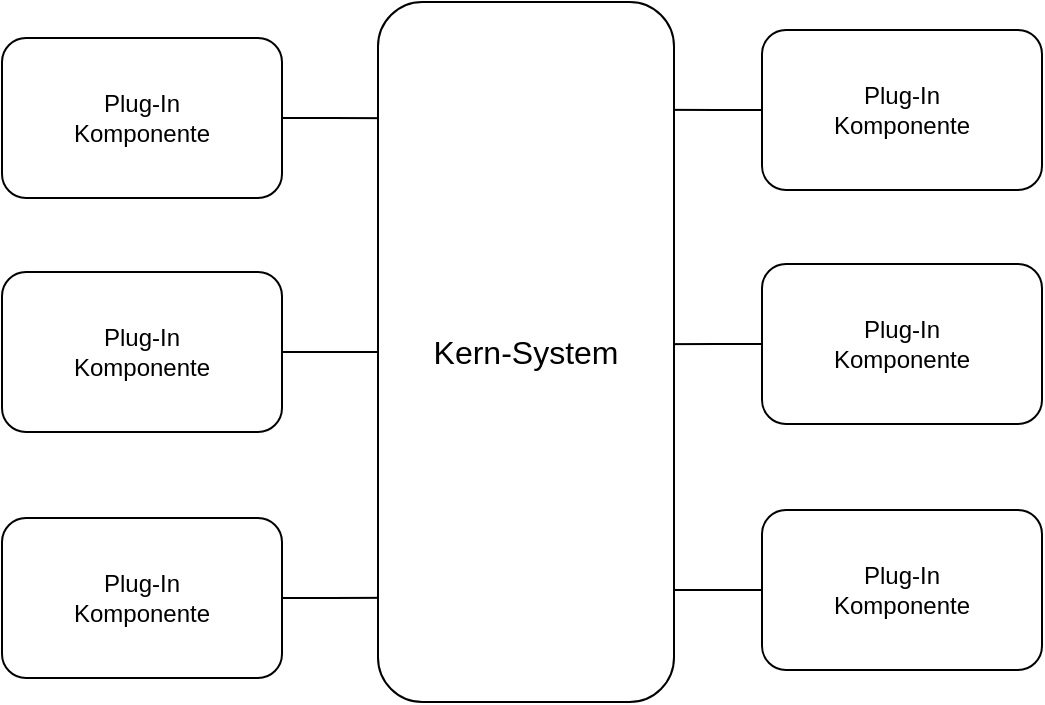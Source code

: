 <mxfile version="21.3.5" type="device">
  <diagram name="Seite-1" id="cbPfwbqvquwZzSiwE8HK">
    <mxGraphModel dx="1185" dy="627" grid="1" gridSize="10" guides="1" tooltips="1" connect="1" arrows="1" fold="1" page="1" pageScale="1" pageWidth="583" pageHeight="413" math="0" shadow="0">
      <root>
        <mxCell id="0" />
        <mxCell id="1" parent="0" />
        <mxCell id="rg9dhtcox7_2ARACRwlb-38" style="edgeStyle=orthogonalEdgeStyle;rounded=0;orthogonalLoop=1;jettySize=auto;html=1;entryX=0.081;entryY=0.5;entryDx=0;entryDy=0;entryPerimeter=0;endArrow=none;endFill=0;" edge="1" parent="1" source="rg9dhtcox7_2ARACRwlb-3" target="rg9dhtcox7_2ARACRwlb-1">
          <mxGeometry relative="1" as="geometry" />
        </mxCell>
        <mxCell id="rg9dhtcox7_2ARACRwlb-3" value="Plug-In&lt;br&gt;Komponente" style="rounded=1;whiteSpace=wrap;html=1;" vertex="1" parent="1">
          <mxGeometry x="30" y="167" width="140" height="80" as="geometry" />
        </mxCell>
        <mxCell id="rg9dhtcox7_2ARACRwlb-40" style="edgeStyle=orthogonalEdgeStyle;rounded=0;orthogonalLoop=1;jettySize=auto;html=1;entryX=0.081;entryY=0.851;entryDx=0;entryDy=0;entryPerimeter=0;endArrow=none;endFill=0;" edge="1" parent="1" source="rg9dhtcox7_2ARACRwlb-4" target="rg9dhtcox7_2ARACRwlb-1">
          <mxGeometry relative="1" as="geometry" />
        </mxCell>
        <mxCell id="rg9dhtcox7_2ARACRwlb-4" value="Plug-In&lt;br&gt;Komponente" style="rounded=1;whiteSpace=wrap;html=1;" vertex="1" parent="1">
          <mxGeometry x="30" y="290" width="140" height="80" as="geometry" />
        </mxCell>
        <mxCell id="rg9dhtcox7_2ARACRwlb-36" style="edgeStyle=orthogonalEdgeStyle;rounded=0;orthogonalLoop=1;jettySize=auto;html=1;entryX=0.081;entryY=0.166;entryDx=0;entryDy=0;entryPerimeter=0;endArrow=none;endFill=0;" edge="1" parent="1" source="rg9dhtcox7_2ARACRwlb-30" target="rg9dhtcox7_2ARACRwlb-1">
          <mxGeometry relative="1" as="geometry">
            <mxPoint x="210" y="90" as="targetPoint" />
          </mxGeometry>
        </mxCell>
        <mxCell id="rg9dhtcox7_2ARACRwlb-30" value="Plug-In&lt;br&gt;Komponente" style="rounded=1;whiteSpace=wrap;html=1;" vertex="1" parent="1">
          <mxGeometry x="30" y="50" width="140" height="80" as="geometry" />
        </mxCell>
        <mxCell id="rg9dhtcox7_2ARACRwlb-42" style="edgeStyle=orthogonalEdgeStyle;rounded=0;orthogonalLoop=1;jettySize=auto;html=1;entryX=0.892;entryY=0.489;entryDx=0;entryDy=0;entryPerimeter=0;endArrow=none;endFill=0;" edge="1" parent="1" source="rg9dhtcox7_2ARACRwlb-31" target="rg9dhtcox7_2ARACRwlb-1">
          <mxGeometry relative="1" as="geometry" />
        </mxCell>
        <mxCell id="rg9dhtcox7_2ARACRwlb-31" value="Plug-In&lt;br&gt;Komponente" style="rounded=1;whiteSpace=wrap;html=1;" vertex="1" parent="1">
          <mxGeometry x="410" y="163" width="140" height="80" as="geometry" />
        </mxCell>
        <mxCell id="rg9dhtcox7_2ARACRwlb-43" style="edgeStyle=orthogonalEdgeStyle;rounded=0;orthogonalLoop=1;jettySize=auto;html=1;entryX=0.892;entryY=0.84;entryDx=0;entryDy=0;entryPerimeter=0;endArrow=none;endFill=0;" edge="1" parent="1" source="rg9dhtcox7_2ARACRwlb-32" target="rg9dhtcox7_2ARACRwlb-1">
          <mxGeometry relative="1" as="geometry" />
        </mxCell>
        <mxCell id="rg9dhtcox7_2ARACRwlb-32" value="Plug-In&lt;br&gt;Komponente" style="rounded=1;whiteSpace=wrap;html=1;" vertex="1" parent="1">
          <mxGeometry x="410" y="286" width="140" height="80" as="geometry" />
        </mxCell>
        <mxCell id="rg9dhtcox7_2ARACRwlb-41" style="edgeStyle=orthogonalEdgeStyle;rounded=0;orthogonalLoop=1;jettySize=auto;html=1;entryX=0.892;entryY=0.154;entryDx=0;entryDy=0;entryPerimeter=0;endArrow=none;endFill=0;" edge="1" parent="1" source="rg9dhtcox7_2ARACRwlb-33" target="rg9dhtcox7_2ARACRwlb-1">
          <mxGeometry relative="1" as="geometry" />
        </mxCell>
        <mxCell id="rg9dhtcox7_2ARACRwlb-33" value="Plug-In&lt;br&gt;Komponente" style="rounded=1;whiteSpace=wrap;html=1;" vertex="1" parent="1">
          <mxGeometry x="410" y="46" width="140" height="80" as="geometry" />
        </mxCell>
        <mxCell id="rg9dhtcox7_2ARACRwlb-1" value="&lt;font style=&quot;font-size: 16px;&quot;&gt;Kern-System&lt;/font&gt;" style="rounded=1;whiteSpace=wrap;html=1;" vertex="1" parent="1">
          <mxGeometry x="218" y="32" width="148" height="350" as="geometry" />
        </mxCell>
      </root>
    </mxGraphModel>
  </diagram>
</mxfile>
